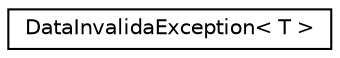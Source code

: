 digraph "Graphical Class Hierarchy"
{
  edge [fontname="Helvetica",fontsize="10",labelfontname="Helvetica",labelfontsize="10"];
  node [fontname="Helvetica",fontsize="10",shape=record];
  rankdir="LR";
  Node1 [label="DataInvalidaException\< T \>",height=0.2,width=0.4,color="black", fillcolor="white", style="filled",URL="$class_data_invalida_exception.html",tooltip="Tratamento da excepção para quando se introduz parametros invalidos numa data. "];
}
